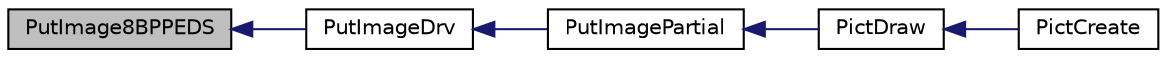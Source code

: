 digraph "PutImage8BPPEDS"
{
  edge [fontname="Helvetica",fontsize="10",labelfontname="Helvetica",labelfontsize="10"];
  node [fontname="Helvetica",fontsize="10",shape=record];
  rankdir="LR";
  Node1 [label="PutImage8BPPEDS",height=0.2,width=0.4,color="black", fillcolor="grey75", style="filled", fontcolor="black"];
  Node1 -> Node2 [dir="back",color="midnightblue",fontsize="10",style="solid",fontname="Helvetica"];
  Node2 [label="PutImageDrv",height=0.2,width=0.4,color="black", fillcolor="white", style="filled",URL="$_display_driver_8h.html#aee191840b313f57571ea4d097776f467"];
  Node2 -> Node3 [dir="back",color="midnightblue",fontsize="10",style="solid",fontname="Helvetica"];
  Node3 [label="PutImagePartial",height=0.2,width=0.4,color="black", fillcolor="white", style="filled",URL="$_primitive_8h.html#a6a90a4795b51e461d8efed81a7f98874"];
  Node3 -> Node4 [dir="back",color="midnightblue",fontsize="10",style="solid",fontname="Helvetica"];
  Node4 [label="PictDraw",height=0.2,width=0.4,color="black", fillcolor="white", style="filled",URL="$_picture_8h.html#a317a09c3c5d88b43a8473d9f3cd29475"];
  Node4 -> Node5 [dir="back",color="midnightblue",fontsize="10",style="solid",fontname="Helvetica"];
  Node5 [label="PictCreate",height=0.2,width=0.4,color="black", fillcolor="white", style="filled",URL="$_picture_8h.html#ae3b4b7d30eb65f8efa26f2f46911f8ac"];
}
